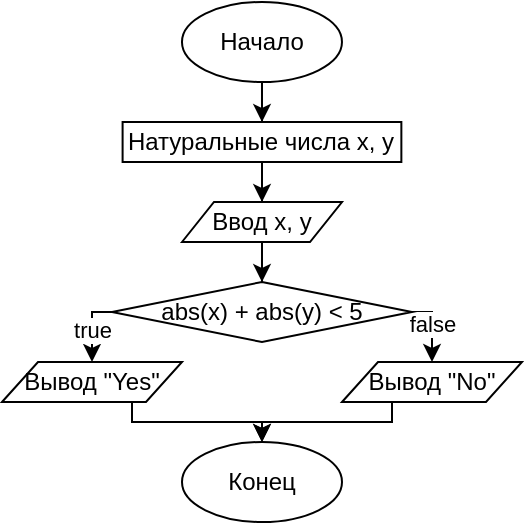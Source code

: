 <mxfile version="14.3.0" type="device"><diagram id="rqQzgaqE5HwuQP4C6qzI" name="Page-1"><mxGraphModel dx="601" dy="350" grid="1" gridSize="10" guides="1" tooltips="1" connect="1" arrows="1" fold="1" page="1" pageScale="1" pageWidth="827" pageHeight="1169" math="0" shadow="0"><root><mxCell id="0"/><mxCell id="1" parent="0"/><mxCell id="X6TsaH43rsw3EuDzbanR-25" style="edgeStyle=orthogonalEdgeStyle;rounded=0;orthogonalLoop=1;jettySize=auto;html=1;entryX=0.5;entryY=0;entryDx=0;entryDy=0;" edge="1" parent="1" source="X6TsaH43rsw3EuDzbanR-26" target="X6TsaH43rsw3EuDzbanR-31"><mxGeometry relative="1" as="geometry"/></mxCell><mxCell id="X6TsaH43rsw3EuDzbanR-26" value="Начало" style="ellipse;whiteSpace=wrap;html=1;" vertex="1" parent="1"><mxGeometry x="279.99" y="100" width="80" height="40" as="geometry"/></mxCell><mxCell id="X6TsaH43rsw3EuDzbanR-27" style="edgeStyle=orthogonalEdgeStyle;rounded=0;orthogonalLoop=1;jettySize=auto;html=1;entryX=0.5;entryY=0;entryDx=0;entryDy=0;" edge="1" parent="1" source="X6TsaH43rsw3EuDzbanR-28" target="X6TsaH43rsw3EuDzbanR-29"><mxGeometry relative="1" as="geometry"><Array as="points"><mxPoint x="254.99" y="310"/><mxPoint x="319.99" y="310"/></Array></mxGeometry></mxCell><mxCell id="X6TsaH43rsw3EuDzbanR-28" value="Вывод &quot;Yes&quot;" style="shape=parallelogram;perimeter=parallelogramPerimeter;whiteSpace=wrap;html=1;" vertex="1" parent="1"><mxGeometry x="190" y="280" width="90" height="20" as="geometry"/></mxCell><mxCell id="X6TsaH43rsw3EuDzbanR-29" value="Конец" style="ellipse;whiteSpace=wrap;html=1;" vertex="1" parent="1"><mxGeometry x="280" y="320" width="80" height="40" as="geometry"/></mxCell><mxCell id="X6TsaH43rsw3EuDzbanR-30" style="edgeStyle=orthogonalEdgeStyle;rounded=0;orthogonalLoop=1;jettySize=auto;html=1;" edge="1" parent="1" source="X6TsaH43rsw3EuDzbanR-31" target="X6TsaH43rsw3EuDzbanR-33"><mxGeometry relative="1" as="geometry"/></mxCell><mxCell id="X6TsaH43rsw3EuDzbanR-31" value="Натуральные числа x, y" style="rounded=0;whiteSpace=wrap;html=1;" vertex="1" parent="1"><mxGeometry x="250.3" y="160" width="139.38" height="20" as="geometry"/></mxCell><mxCell id="X6TsaH43rsw3EuDzbanR-32" style="edgeStyle=orthogonalEdgeStyle;rounded=0;orthogonalLoop=1;jettySize=auto;html=1;entryX=0.5;entryY=0;entryDx=0;entryDy=0;" edge="1" parent="1" source="X6TsaH43rsw3EuDzbanR-33" target="X6TsaH43rsw3EuDzbanR-38"><mxGeometry relative="1" as="geometry"/></mxCell><mxCell id="X6TsaH43rsw3EuDzbanR-33" value="Ввод x, y" style="shape=parallelogram;perimeter=parallelogramPerimeter;whiteSpace=wrap;html=1;" vertex="1" parent="1"><mxGeometry x="280" y="200" width="80" height="20" as="geometry"/></mxCell><mxCell id="X6TsaH43rsw3EuDzbanR-34" style="edgeStyle=orthogonalEdgeStyle;rounded=0;orthogonalLoop=1;jettySize=auto;html=1;entryX=0.5;entryY=0;entryDx=0;entryDy=0;" edge="1" parent="1" source="X6TsaH43rsw3EuDzbanR-38" target="X6TsaH43rsw3EuDzbanR-28"><mxGeometry relative="1" as="geometry"><Array as="points"><mxPoint x="234.99" y="255"/></Array></mxGeometry></mxCell><mxCell id="X6TsaH43rsw3EuDzbanR-35" value="true" style="edgeLabel;html=1;align=center;verticalAlign=middle;resizable=0;points=[];" vertex="1" connectable="0" parent="X6TsaH43rsw3EuDzbanR-34"><mxGeometry x="-0.178" relative="1" as="geometry"><mxPoint x="0.01" y="4" as="offset"/></mxGeometry></mxCell><mxCell id="X6TsaH43rsw3EuDzbanR-36" style="edgeStyle=orthogonalEdgeStyle;rounded=0;orthogonalLoop=1;jettySize=auto;html=1;entryX=0.5;entryY=0;entryDx=0;entryDy=0;" edge="1" parent="1" source="X6TsaH43rsw3EuDzbanR-38" target="X6TsaH43rsw3EuDzbanR-40"><mxGeometry relative="1" as="geometry"><Array as="points"><mxPoint x="404.99" y="255"/></Array></mxGeometry></mxCell><mxCell id="X6TsaH43rsw3EuDzbanR-37" value="false" style="edgeLabel;html=1;align=center;verticalAlign=middle;resizable=0;points=[];" vertex="1" connectable="0" parent="X6TsaH43rsw3EuDzbanR-36"><mxGeometry x="-0.241" relative="1" as="geometry"><mxPoint y="2" as="offset"/></mxGeometry></mxCell><mxCell id="X6TsaH43rsw3EuDzbanR-38" value="abs(x) + abs(y) &amp;lt; 5" style="rhombus;whiteSpace=wrap;html=1;" vertex="1" parent="1"><mxGeometry x="244.99" y="240" width="150" height="30" as="geometry"/></mxCell><mxCell id="X6TsaH43rsw3EuDzbanR-39" style="edgeStyle=orthogonalEdgeStyle;rounded=0;orthogonalLoop=1;jettySize=auto;html=1;entryX=0.5;entryY=0;entryDx=0;entryDy=0;" edge="1" parent="1" source="X6TsaH43rsw3EuDzbanR-40" target="X6TsaH43rsw3EuDzbanR-29"><mxGeometry relative="1" as="geometry"><Array as="points"><mxPoint x="384.99" y="310"/><mxPoint x="319.99" y="310"/></Array></mxGeometry></mxCell><mxCell id="X6TsaH43rsw3EuDzbanR-40" value="Вывод &quot;No&quot;" style="shape=parallelogram;perimeter=parallelogramPerimeter;whiteSpace=wrap;html=1;" vertex="1" parent="1"><mxGeometry x="360" y="280" width="90" height="20" as="geometry"/></mxCell></root></mxGraphModel></diagram></mxfile>
